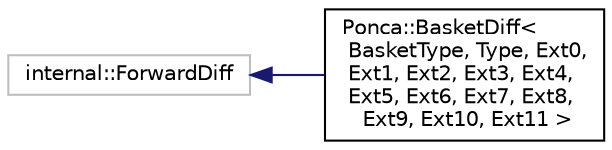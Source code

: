 digraph "Graphical Class Hierarchy"
{
 // INTERACTIVE_SVG=YES
 // LATEX_PDF_SIZE
  bgcolor="transparent";
  edge [fontname="Helvetica",fontsize="10",labelfontname="Helvetica",labelfontsize="10"];
  node [fontname="Helvetica",fontsize="10",shape=record];
  rankdir="LR";
  Node0 [label="internal::ForwardDiff",height=0.2,width=0.4,color="grey75",tooltip=" "];
  Node0 -> Node1 [dir="back",color="midnightblue",fontsize="10",style="solid",fontname="Helvetica"];
  Node1 [label="Ponca::BasketDiff\<\l BasketType, Type, Ext0,\l Ext1, Ext2, Ext3, Ext4,\l Ext5, Ext6, Ext7, Ext8,\l Ext9, Ext10, Ext11 \>",height=0.2,width=0.4,color="black",URL="$group__fitting.html#classPonca_1_1BasketDiff",tooltip="Aggregator class used to declare specialized structures with derivatives computations,..."];
}

